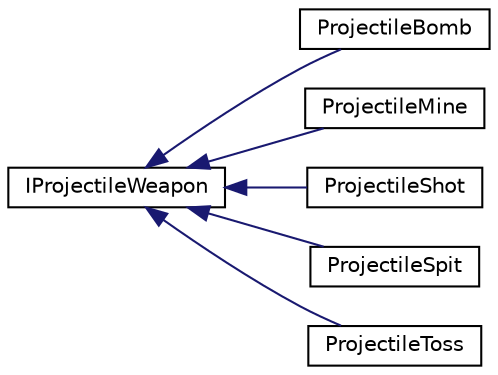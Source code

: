 digraph "Graphical Class Hierarchy"
{
 // LATEX_PDF_SIZE
  edge [fontname="Helvetica",fontsize="10",labelfontname="Helvetica",labelfontsize="10"];
  node [fontname="Helvetica",fontsize="10",shape=record];
  rankdir="LR";
  Node0 [label="IProjectileWeapon",height=0.2,width=0.4,color="black", fillcolor="white", style="filled",URL="$class_i_projectile_weapon.html",tooltip=" "];
  Node0 -> Node1 [dir="back",color="midnightblue",fontsize="10",style="solid",fontname="Helvetica"];
  Node1 [label="ProjectileBomb",height=0.2,width=0.4,color="black", fillcolor="white", style="filled",URL="$class_projectile_bomb.html",tooltip=" "];
  Node0 -> Node2 [dir="back",color="midnightblue",fontsize="10",style="solid",fontname="Helvetica"];
  Node2 [label="ProjectileMine",height=0.2,width=0.4,color="black", fillcolor="white", style="filled",URL="$class_projectile_mine.html",tooltip=" "];
  Node0 -> Node3 [dir="back",color="midnightblue",fontsize="10",style="solid",fontname="Helvetica"];
  Node3 [label="ProjectileShot",height=0.2,width=0.4,color="black", fillcolor="white", style="filled",URL="$class_projectile_shot.html",tooltip=" "];
  Node0 -> Node4 [dir="back",color="midnightblue",fontsize="10",style="solid",fontname="Helvetica"];
  Node4 [label="ProjectileSpit",height=0.2,width=0.4,color="black", fillcolor="white", style="filled",URL="$class_projectile_spit.html",tooltip=" "];
  Node0 -> Node5 [dir="back",color="midnightblue",fontsize="10",style="solid",fontname="Helvetica"];
  Node5 [label="ProjectileToss",height=0.2,width=0.4,color="black", fillcolor="white", style="filled",URL="$class_projectile_toss.html",tooltip=" "];
}
